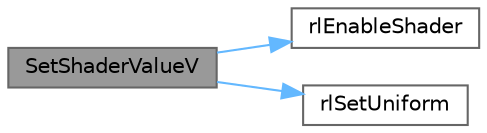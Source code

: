 digraph "SetShaderValueV"
{
 // LATEX_PDF_SIZE
  bgcolor="transparent";
  edge [fontname=Helvetica,fontsize=10,labelfontname=Helvetica,labelfontsize=10];
  node [fontname=Helvetica,fontsize=10,shape=box,height=0.2,width=0.4];
  rankdir="LR";
  Node1 [id="Node000001",label="SetShaderValueV",height=0.2,width=0.4,color="gray40", fillcolor="grey60", style="filled", fontcolor="black",tooltip=" "];
  Node1 -> Node2 [id="edge3_Node000001_Node000002",color="steelblue1",style="solid",tooltip=" "];
  Node2 [id="Node000002",label="rlEnableShader",height=0.2,width=0.4,color="grey40", fillcolor="white", style="filled",URL="$_classes_2lib_2rlgl_8h.html#a97b0527a8b1e7effb4d01fcc4de27a5c",tooltip=" "];
  Node1 -> Node3 [id="edge4_Node000001_Node000003",color="steelblue1",style="solid",tooltip=" "];
  Node3 [id="Node000003",label="rlSetUniform",height=0.2,width=0.4,color="grey40", fillcolor="white", style="filled",URL="$_classes_2lib_2rlgl_8h.html#a16a8847a8c7a192d4f4938f91e33eced",tooltip=" "];
}
